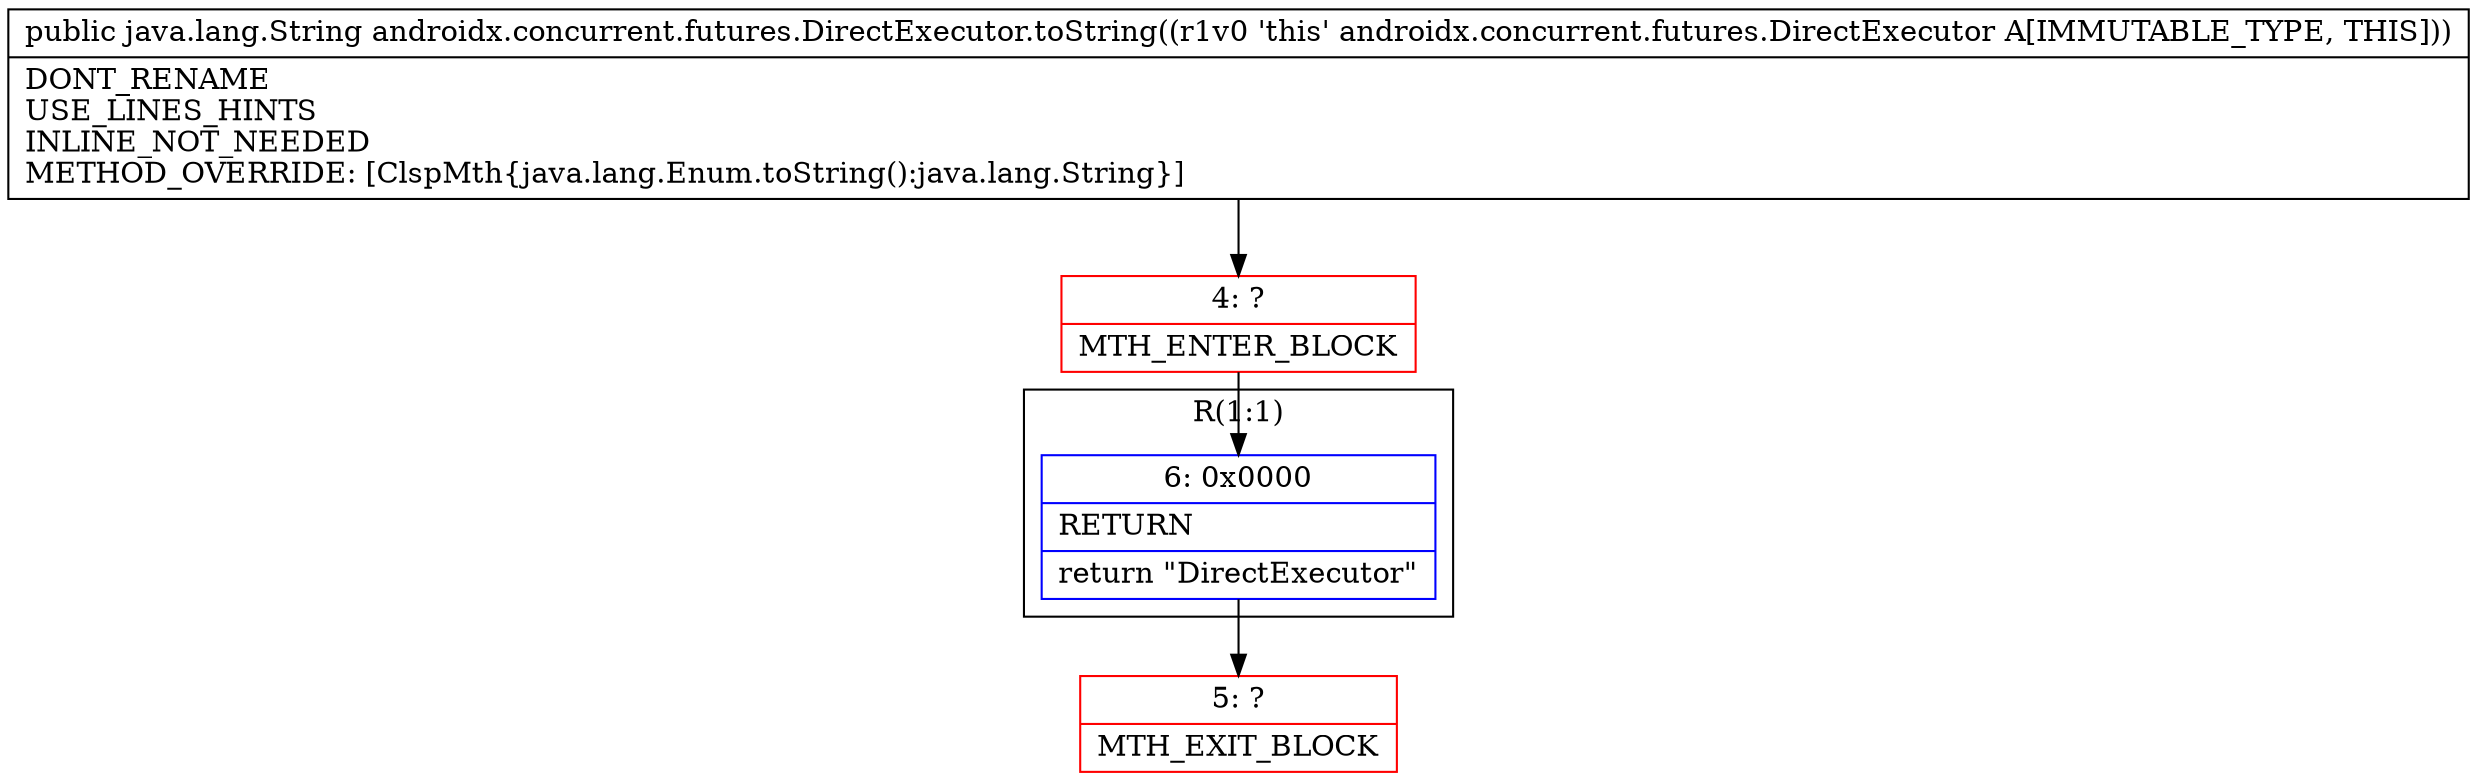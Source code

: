 digraph "CFG forandroidx.concurrent.futures.DirectExecutor.toString()Ljava\/lang\/String;" {
subgraph cluster_Region_1166736131 {
label = "R(1:1)";
node [shape=record,color=blue];
Node_6 [shape=record,label="{6\:\ 0x0000|RETURN\l|return \"DirectExecutor\"\l}"];
}
Node_4 [shape=record,color=red,label="{4\:\ ?|MTH_ENTER_BLOCK\l}"];
Node_5 [shape=record,color=red,label="{5\:\ ?|MTH_EXIT_BLOCK\l}"];
MethodNode[shape=record,label="{public java.lang.String androidx.concurrent.futures.DirectExecutor.toString((r1v0 'this' androidx.concurrent.futures.DirectExecutor A[IMMUTABLE_TYPE, THIS]))  | DONT_RENAME\lUSE_LINES_HINTS\lINLINE_NOT_NEEDED\lMETHOD_OVERRIDE: [ClspMth\{java.lang.Enum.toString():java.lang.String\}]\l}"];
MethodNode -> Node_4;Node_6 -> Node_5;
Node_4 -> Node_6;
}

